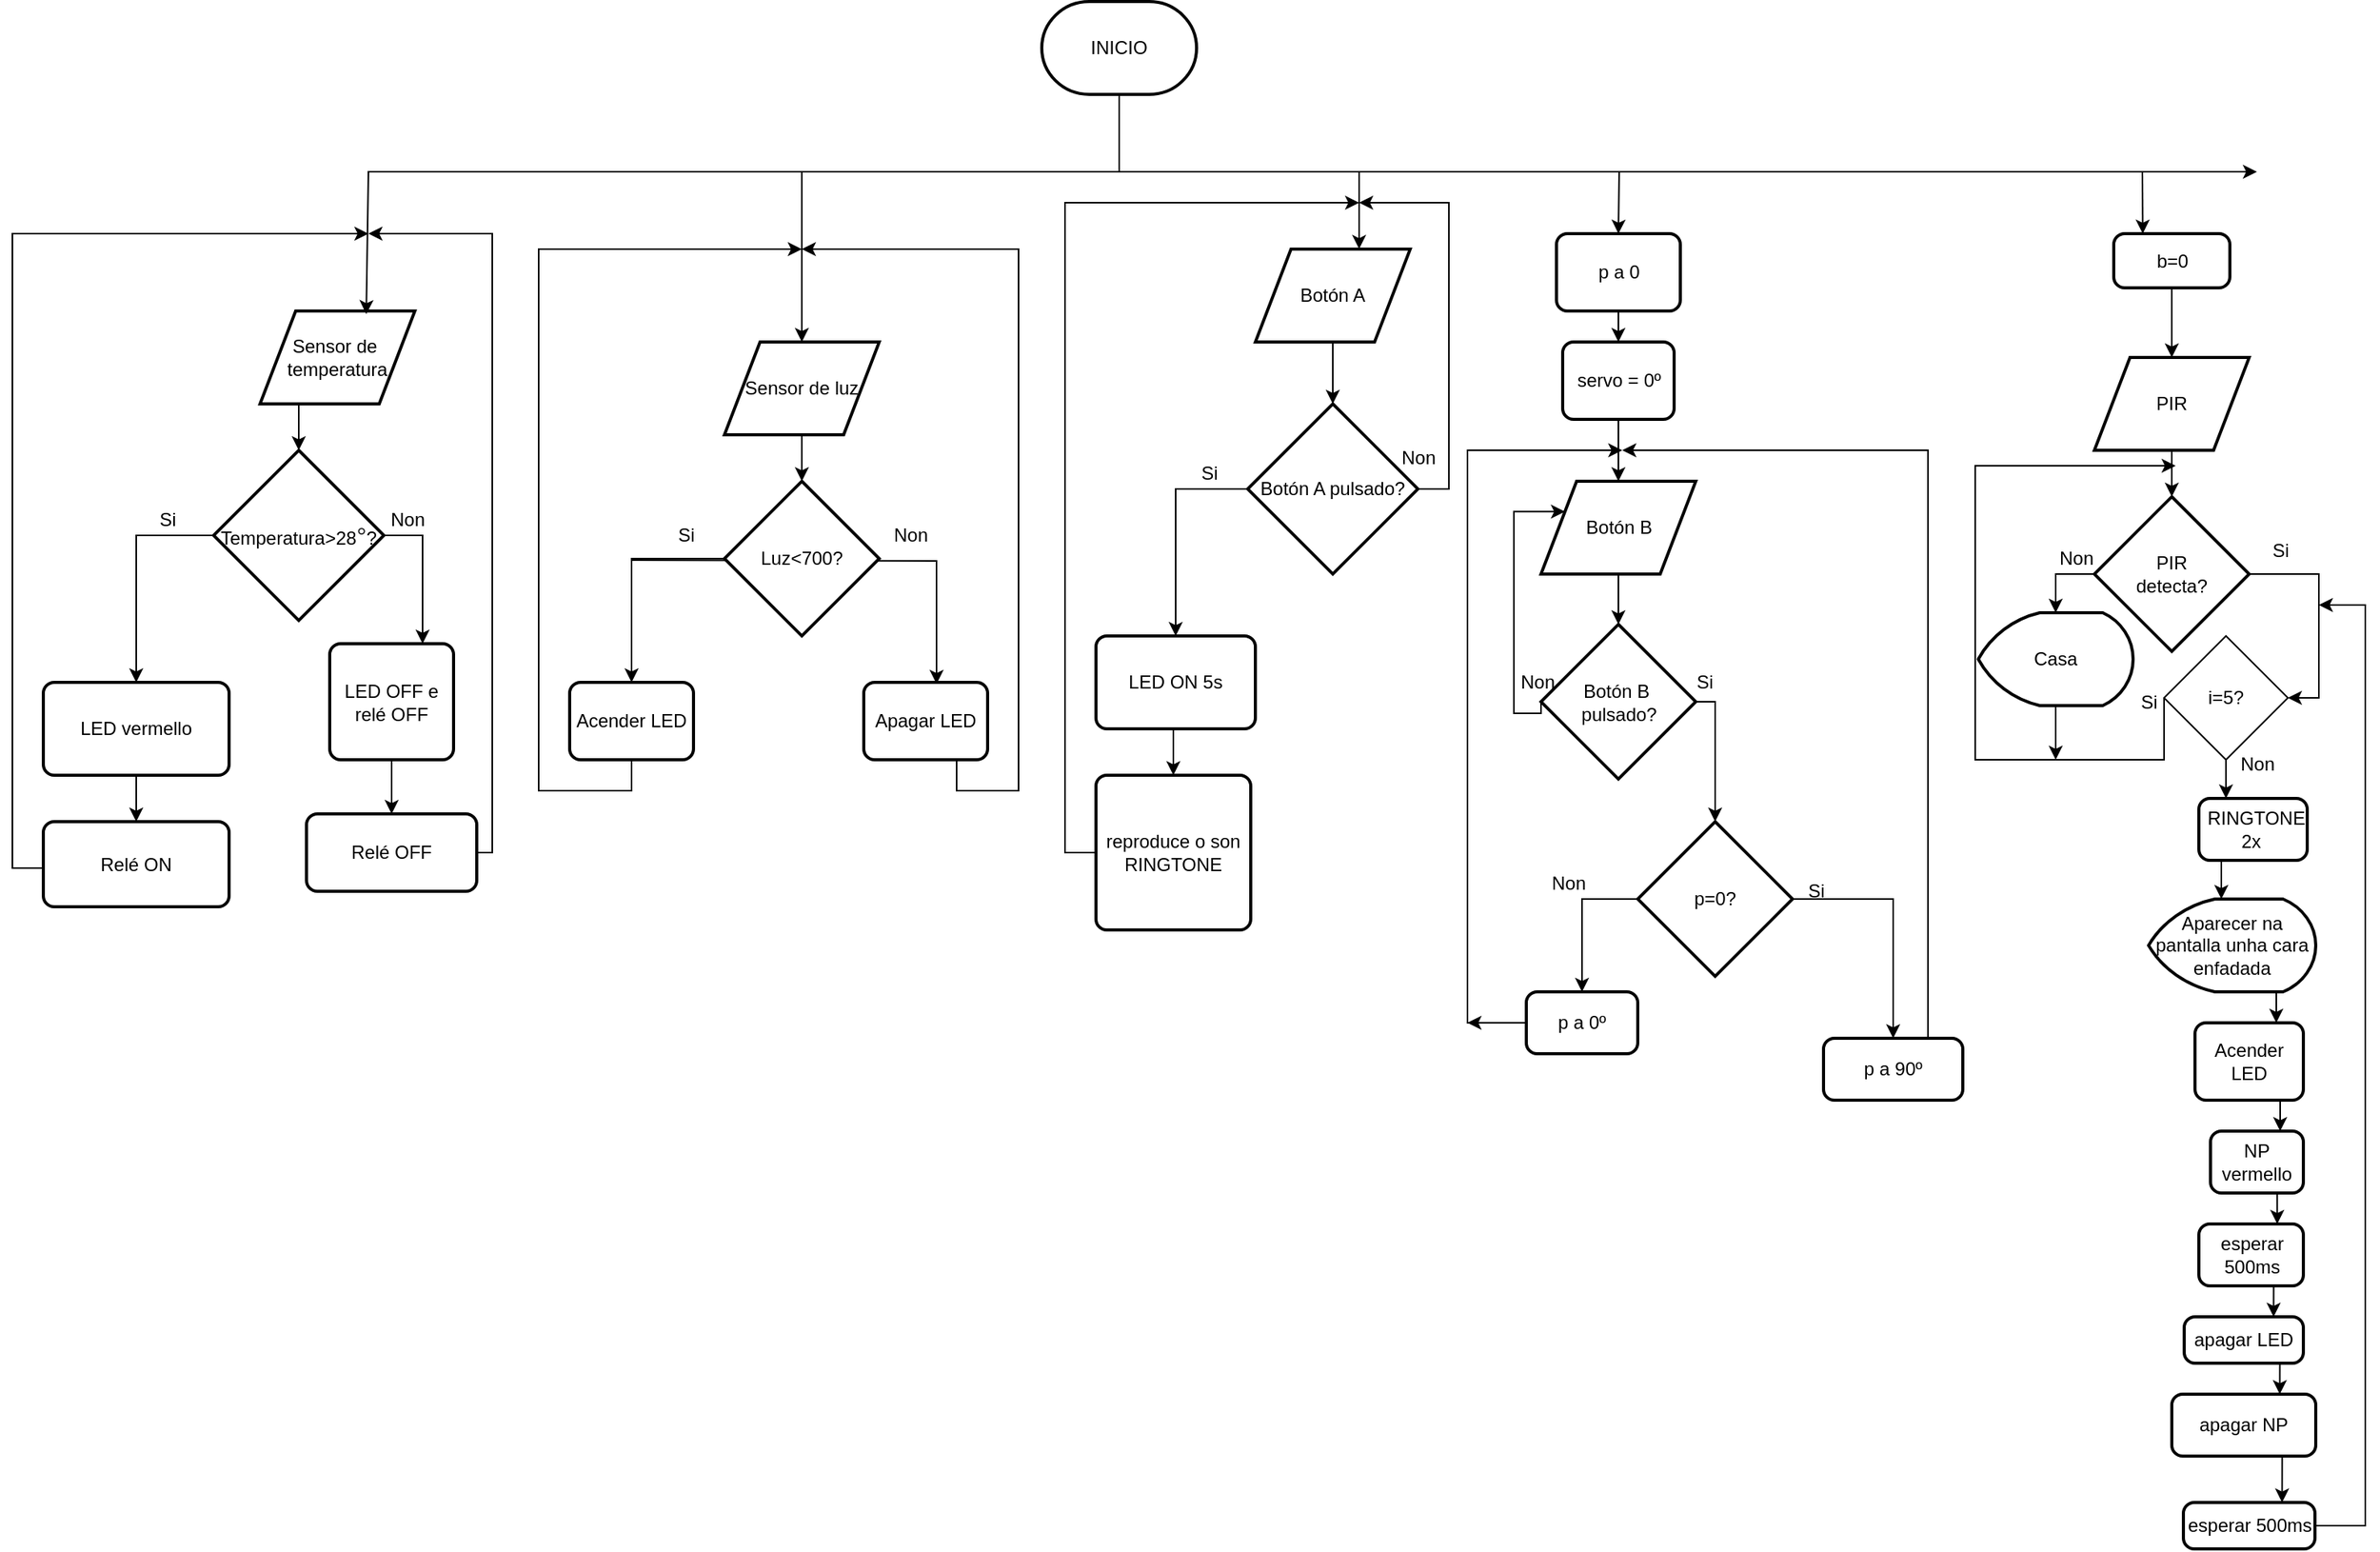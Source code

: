 <mxfile version="27.0.5">
  <diagram name="Page-1" id="KyqGEi8B41C6Mj7iuHl9">
    <mxGraphModel dx="1360" dy="793" grid="1" gridSize="10" guides="1" tooltips="1" connect="1" arrows="1" fold="1" page="1" pageScale="1" pageWidth="1654" pageHeight="1169" math="0" shadow="0">
      <root>
        <mxCell id="0" />
        <mxCell id="1" parent="0" />
        <mxCell id="-vufY55AQejXjVFCei5X-1" value="INICIO" style="strokeWidth=2;html=1;shape=mxgraph.flowchart.terminator;whiteSpace=wrap;" parent="1" vertex="1">
          <mxGeometry x="785" y="10" width="100" height="60" as="geometry" />
        </mxCell>
        <mxCell id="9w9Q5sbjlWEIoFkh7Z5A-24" style="edgeStyle=orthogonalEdgeStyle;rounded=0;orthogonalLoop=1;jettySize=auto;html=1;exitX=0.5;exitY=1;exitDx=0;exitDy=0;" parent="1" source="-vufY55AQejXjVFCei5X-2" edge="1">
          <mxGeometry relative="1" as="geometry">
            <mxPoint x="630" y="170" as="targetPoint" />
            <Array as="points">
              <mxPoint x="520" y="520" />
              <mxPoint x="460" y="520" />
              <mxPoint x="460" y="170" />
              <mxPoint x="592" y="170" />
            </Array>
          </mxGeometry>
        </mxCell>
        <mxCell id="-vufY55AQejXjVFCei5X-2" value="Acender LED" style="rounded=1;whiteSpace=wrap;html=1;absoluteArcSize=1;arcSize=14;strokeWidth=2;" parent="1" vertex="1">
          <mxGeometry x="480" y="450" width="80" height="50" as="geometry" />
        </mxCell>
        <mxCell id="-vufY55AQejXjVFCei5X-11" style="edgeStyle=orthogonalEdgeStyle;rounded=0;orthogonalLoop=1;jettySize=auto;html=1;exitX=0.5;exitY=1;exitDx=0;exitDy=0;" parent="1" source="-vufY55AQejXjVFCei5X-4" target="-vufY55AQejXjVFCei5X-5" edge="1">
          <mxGeometry relative="1" as="geometry" />
        </mxCell>
        <mxCell id="-vufY55AQejXjVFCei5X-4" value="&lt;div&gt;Sensor de luz&lt;/div&gt;" style="shape=parallelogram;html=1;strokeWidth=2;perimeter=parallelogramPerimeter;whiteSpace=wrap;rounded=1;arcSize=0;size=0.23;" parent="1" vertex="1">
          <mxGeometry x="580" y="230" width="100" height="60" as="geometry" />
        </mxCell>
        <mxCell id="-vufY55AQejXjVFCei5X-12" style="edgeStyle=orthogonalEdgeStyle;rounded=0;orthogonalLoop=1;jettySize=auto;html=1;entryX=0.588;entryY=0.02;entryDx=0;entryDy=0;entryPerimeter=0;" parent="1" target="-vufY55AQejXjVFCei5X-15" edge="1">
          <mxGeometry relative="1" as="geometry">
            <mxPoint x="720" y="440" as="targetPoint" />
            <mxPoint x="520" y="371" as="sourcePoint" />
          </mxGeometry>
        </mxCell>
        <mxCell id="-vufY55AQejXjVFCei5X-24" style="edgeStyle=orthogonalEdgeStyle;rounded=0;orthogonalLoop=1;jettySize=auto;html=1;exitX=0;exitY=0.5;exitDx=0;exitDy=0;exitPerimeter=0;entryX=0.5;entryY=0;entryDx=0;entryDy=0;" parent="1" source="-vufY55AQejXjVFCei5X-5" target="-vufY55AQejXjVFCei5X-2" edge="1">
          <mxGeometry relative="1" as="geometry" />
        </mxCell>
        <mxCell id="-vufY55AQejXjVFCei5X-5" value="Luz&amp;lt;700?" style="strokeWidth=2;html=1;shape=mxgraph.flowchart.decision;whiteSpace=wrap;" parent="1" vertex="1">
          <mxGeometry x="580" y="320" width="100" height="100" as="geometry" />
        </mxCell>
        <mxCell id="-vufY55AQejXjVFCei5X-7" value="Si" style="text;html=1;align=center;verticalAlign=middle;resizable=0;points=[];autosize=1;strokeColor=none;fillColor=none;" parent="1" vertex="1">
          <mxGeometry x="540" y="340" width="30" height="30" as="geometry" />
        </mxCell>
        <mxCell id="-vufY55AQejXjVFCei5X-14" value="Non" style="text;html=1;align=center;verticalAlign=middle;resizable=0;points=[];autosize=1;strokeColor=none;fillColor=none;" parent="1" vertex="1">
          <mxGeometry x="675" y="340" width="50" height="30" as="geometry" />
        </mxCell>
        <mxCell id="9w9Q5sbjlWEIoFkh7Z5A-3" style="edgeStyle=orthogonalEdgeStyle;rounded=0;orthogonalLoop=1;jettySize=auto;html=1;exitX=0.75;exitY=1;exitDx=0;exitDy=0;" parent="1" source="-vufY55AQejXjVFCei5X-15" edge="1">
          <mxGeometry relative="1" as="geometry">
            <mxPoint x="630" y="170" as="targetPoint" />
            <Array as="points">
              <mxPoint x="730" y="520" />
              <mxPoint x="770" y="520" />
              <mxPoint x="770" y="170" />
            </Array>
          </mxGeometry>
        </mxCell>
        <mxCell id="-vufY55AQejXjVFCei5X-15" value="Apagar LED" style="rounded=1;whiteSpace=wrap;html=1;absoluteArcSize=1;arcSize=14;strokeWidth=2;" parent="1" vertex="1">
          <mxGeometry x="670" y="450" width="80" height="50" as="geometry" />
        </mxCell>
        <mxCell id="-vufY55AQejXjVFCei5X-19" value="&lt;div&gt;Sensor de&amp;nbsp;&lt;/div&gt;&lt;div&gt;temperatura&lt;/div&gt;" style="shape=parallelogram;html=1;strokeWidth=2;perimeter=parallelogramPerimeter;whiteSpace=wrap;rounded=1;arcSize=0;size=0.23;" parent="1" vertex="1">
          <mxGeometry x="280" y="210" width="100" height="60" as="geometry" />
        </mxCell>
        <mxCell id="-vufY55AQejXjVFCei5X-23" value="" style="endArrow=classic;html=1;rounded=0;entryX=0.686;entryY=0.033;entryDx=0;entryDy=0;entryPerimeter=0;exitX=0.5;exitY=1;exitDx=0;exitDy=0;exitPerimeter=0;" parent="1" source="-vufY55AQejXjVFCei5X-1" target="-vufY55AQejXjVFCei5X-19" edge="1">
          <mxGeometry width="50" height="50" relative="1" as="geometry">
            <mxPoint x="835" y="120" as="sourcePoint" />
            <mxPoint x="460" y="170" as="targetPoint" />
            <Array as="points">
              <mxPoint x="835" y="120" />
              <mxPoint x="350" y="120" />
            </Array>
          </mxGeometry>
        </mxCell>
        <mxCell id="9w9Q5sbjlWEIoFkh7Z5A-10" style="edgeStyle=orthogonalEdgeStyle;rounded=0;orthogonalLoop=1;jettySize=auto;html=1;exitX=0;exitY=0.5;exitDx=0;exitDy=0;exitPerimeter=0;entryX=0.5;entryY=0;entryDx=0;entryDy=0;" parent="1" source="9w9Q5sbjlWEIoFkh7Z5A-4" target="9w9Q5sbjlWEIoFkh7Z5A-6" edge="1">
          <mxGeometry relative="1" as="geometry" />
        </mxCell>
        <mxCell id="9w9Q5sbjlWEIoFkh7Z5A-12" style="edgeStyle=orthogonalEdgeStyle;rounded=0;orthogonalLoop=1;jettySize=auto;html=1;exitX=1;exitY=0.5;exitDx=0;exitDy=0;" parent="1" source="lRxe8HQl1JGQCVjmyw2J-1" edge="1">
          <mxGeometry relative="1" as="geometry">
            <mxPoint x="350" y="160" as="targetPoint" />
            <mxPoint x="410" y="450" as="sourcePoint" />
            <Array as="points">
              <mxPoint x="430" y="160" />
            </Array>
          </mxGeometry>
        </mxCell>
        <mxCell id="9w9Q5sbjlWEIoFkh7Z5A-35" style="edgeStyle=orthogonalEdgeStyle;rounded=0;orthogonalLoop=1;jettySize=auto;html=1;exitX=1;exitY=0.5;exitDx=0;exitDy=0;exitPerimeter=0;entryX=0.75;entryY=0;entryDx=0;entryDy=0;" parent="1" source="9w9Q5sbjlWEIoFkh7Z5A-4" target="9w9Q5sbjlWEIoFkh7Z5A-31" edge="1">
          <mxGeometry relative="1" as="geometry" />
        </mxCell>
        <mxCell id="9w9Q5sbjlWEIoFkh7Z5A-4" value="Temperatura&amp;gt;28&lt;span style=&quot;color: rgb(32, 33, 34); font-family: sans-serif; font-size: 16px; text-align: start; background-color: rgb(255, 255, 255);&quot;&gt;°&lt;/span&gt;?" style="strokeWidth=2;html=1;shape=mxgraph.flowchart.decision;whiteSpace=wrap;" parent="1" vertex="1">
          <mxGeometry x="250" y="300" width="110" height="110" as="geometry" />
        </mxCell>
        <mxCell id="9w9Q5sbjlWEIoFkh7Z5A-5" style="edgeStyle=orthogonalEdgeStyle;rounded=0;orthogonalLoop=1;jettySize=auto;html=1;exitX=0.25;exitY=1;exitDx=0;exitDy=0;entryX=0.5;entryY=0;entryDx=0;entryDy=0;entryPerimeter=0;" parent="1" source="-vufY55AQejXjVFCei5X-19" target="9w9Q5sbjlWEIoFkh7Z5A-4" edge="1">
          <mxGeometry relative="1" as="geometry" />
        </mxCell>
        <mxCell id="9w9Q5sbjlWEIoFkh7Z5A-23" style="edgeStyle=orthogonalEdgeStyle;rounded=0;orthogonalLoop=1;jettySize=auto;html=1;exitX=0;exitY=0.5;exitDx=0;exitDy=0;" parent="1" source="9w9Q5sbjlWEIoFkh7Z5A-32" edge="1">
          <mxGeometry relative="1" as="geometry">
            <mxPoint x="120" y="540" as="sourcePoint" />
            <mxPoint x="350" y="160" as="targetPoint" />
            <Array as="points">
              <mxPoint x="140" y="570" />
              <mxPoint x="120" y="570" />
              <mxPoint x="120" y="160" />
            </Array>
          </mxGeometry>
        </mxCell>
        <mxCell id="9w9Q5sbjlWEIoFkh7Z5A-34" style="edgeStyle=orthogonalEdgeStyle;rounded=0;orthogonalLoop=1;jettySize=auto;html=1;exitX=0.5;exitY=1;exitDx=0;exitDy=0;entryX=0.5;entryY=0;entryDx=0;entryDy=0;" parent="1" source="9w9Q5sbjlWEIoFkh7Z5A-6" target="9w9Q5sbjlWEIoFkh7Z5A-32" edge="1">
          <mxGeometry relative="1" as="geometry" />
        </mxCell>
        <mxCell id="9w9Q5sbjlWEIoFkh7Z5A-6" value="LED vermello" style="rounded=1;whiteSpace=wrap;html=1;absoluteArcSize=1;arcSize=14;strokeWidth=2;" parent="1" vertex="1">
          <mxGeometry x="140" y="450" width="120" height="60" as="geometry" />
        </mxCell>
        <mxCell id="9w9Q5sbjlWEIoFkh7Z5A-11" value="Si" style="text;html=1;align=center;verticalAlign=middle;resizable=0;points=[];autosize=1;strokeColor=none;fillColor=none;" parent="1" vertex="1">
          <mxGeometry x="205" y="330" width="30" height="30" as="geometry" />
        </mxCell>
        <mxCell id="9w9Q5sbjlWEIoFkh7Z5A-13" value="Non" style="text;html=1;align=center;verticalAlign=middle;resizable=0;points=[];autosize=1;strokeColor=none;fillColor=none;" parent="1" vertex="1">
          <mxGeometry x="350" y="330" width="50" height="30" as="geometry" />
        </mxCell>
        <mxCell id="9w9Q5sbjlWEIoFkh7Z5A-14" value="" style="endArrow=classic;html=1;rounded=0;edgeStyle=orthogonalEdgeStyle;entryX=0.669;entryY=-0.001;entryDx=0;entryDy=0;entryPerimeter=0;" parent="1" target="9w9Q5sbjlWEIoFkh7Z5A-16" edge="1">
          <mxGeometry width="50" height="50" relative="1" as="geometry">
            <mxPoint x="828" y="120" as="sourcePoint" />
            <mxPoint x="943" y="120" as="targetPoint" />
            <Array as="points">
              <mxPoint x="990" y="120" />
              <mxPoint x="990" y="170" />
            </Array>
          </mxGeometry>
        </mxCell>
        <mxCell id="9w9Q5sbjlWEIoFkh7Z5A-16" value="Botón A" style="shape=parallelogram;html=1;strokeWidth=2;perimeter=parallelogramPerimeter;whiteSpace=wrap;rounded=1;arcSize=0;size=0.23;" parent="1" vertex="1">
          <mxGeometry x="923" y="170" width="100" height="60" as="geometry" />
        </mxCell>
        <mxCell id="9w9Q5sbjlWEIoFkh7Z5A-21" style="edgeStyle=orthogonalEdgeStyle;rounded=0;orthogonalLoop=1;jettySize=auto;html=1;exitX=0;exitY=0.5;exitDx=0;exitDy=0;exitPerimeter=0;entryX=0.5;entryY=0;entryDx=0;entryDy=0;" parent="1" source="9w9Q5sbjlWEIoFkh7Z5A-18" target="9w9Q5sbjlWEIoFkh7Z5A-20" edge="1">
          <mxGeometry relative="1" as="geometry" />
        </mxCell>
        <mxCell id="9w9Q5sbjlWEIoFkh7Z5A-25" style="edgeStyle=orthogonalEdgeStyle;rounded=0;orthogonalLoop=1;jettySize=auto;html=1;exitX=1;exitY=0.5;exitDx=0;exitDy=0;exitPerimeter=0;" parent="1" source="9w9Q5sbjlWEIoFkh7Z5A-18" edge="1">
          <mxGeometry relative="1" as="geometry">
            <mxPoint x="990" y="140" as="targetPoint" />
            <Array as="points">
              <mxPoint x="1048" y="325" />
              <mxPoint x="1048" y="140" />
            </Array>
          </mxGeometry>
        </mxCell>
        <mxCell id="9w9Q5sbjlWEIoFkh7Z5A-18" value="Botón A pulsado?" style="strokeWidth=2;html=1;shape=mxgraph.flowchart.decision;whiteSpace=wrap;" parent="1" vertex="1">
          <mxGeometry x="918" y="270" width="110" height="110" as="geometry" />
        </mxCell>
        <mxCell id="9w9Q5sbjlWEIoFkh7Z5A-19" style="edgeStyle=orthogonalEdgeStyle;rounded=0;orthogonalLoop=1;jettySize=auto;html=1;exitX=0.5;exitY=1;exitDx=0;exitDy=0;entryX=0.5;entryY=0;entryDx=0;entryDy=0;entryPerimeter=0;" parent="1" source="9w9Q5sbjlWEIoFkh7Z5A-16" target="9w9Q5sbjlWEIoFkh7Z5A-18" edge="1">
          <mxGeometry relative="1" as="geometry" />
        </mxCell>
        <mxCell id="9w9Q5sbjlWEIoFkh7Z5A-26" style="edgeStyle=orthogonalEdgeStyle;rounded=0;orthogonalLoop=1;jettySize=auto;html=1;exitX=0;exitY=0.5;exitDx=0;exitDy=0;" parent="1" source="9w9Q5sbjlWEIoFkh7Z5A-30" edge="1">
          <mxGeometry relative="1" as="geometry">
            <mxPoint x="990" y="140" as="targetPoint" />
            <Array as="points">
              <mxPoint x="800" y="560" />
              <mxPoint x="800" y="140" />
            </Array>
          </mxGeometry>
        </mxCell>
        <mxCell id="9w9Q5sbjlWEIoFkh7Z5A-36" style="edgeStyle=orthogonalEdgeStyle;rounded=0;orthogonalLoop=1;jettySize=auto;html=1;exitX=0.5;exitY=1;exitDx=0;exitDy=0;entryX=0.5;entryY=0;entryDx=0;entryDy=0;" parent="1" source="9w9Q5sbjlWEIoFkh7Z5A-20" target="9w9Q5sbjlWEIoFkh7Z5A-30" edge="1">
          <mxGeometry relative="1" as="geometry" />
        </mxCell>
        <mxCell id="9w9Q5sbjlWEIoFkh7Z5A-20" value="LED ON 5s" style="rounded=1;whiteSpace=wrap;html=1;absoluteArcSize=1;arcSize=14;strokeWidth=2;" parent="1" vertex="1">
          <mxGeometry x="820" y="420" width="103" height="60" as="geometry" />
        </mxCell>
        <mxCell id="9w9Q5sbjlWEIoFkh7Z5A-22" value="Si" style="text;html=1;align=center;verticalAlign=middle;resizable=0;points=[];autosize=1;strokeColor=none;fillColor=none;" parent="1" vertex="1">
          <mxGeometry x="878" y="300" width="30" height="30" as="geometry" />
        </mxCell>
        <mxCell id="9w9Q5sbjlWEIoFkh7Z5A-27" value="Non" style="text;html=1;align=center;verticalAlign=middle;resizable=0;points=[];autosize=1;strokeColor=none;fillColor=none;" parent="1" vertex="1">
          <mxGeometry x="1003" y="290" width="50" height="30" as="geometry" />
        </mxCell>
        <mxCell id="9w9Q5sbjlWEIoFkh7Z5A-28" value="" style="endArrow=classic;html=1;rounded=0;entryX=0.5;entryY=0;entryDx=0;entryDy=0;" parent="1" target="-vufY55AQejXjVFCei5X-4" edge="1">
          <mxGeometry width="50" height="50" relative="1" as="geometry">
            <mxPoint x="630" y="120" as="sourcePoint" />
            <mxPoint x="780" y="210" as="targetPoint" />
          </mxGeometry>
        </mxCell>
        <mxCell id="9w9Q5sbjlWEIoFkh7Z5A-30" value="reproduce o son RINGTONE" style="rounded=1;whiteSpace=wrap;html=1;absoluteArcSize=1;arcSize=14;strokeWidth=2;" parent="1" vertex="1">
          <mxGeometry x="820" y="510" width="100" height="100" as="geometry" />
        </mxCell>
        <mxCell id="lRxe8HQl1JGQCVjmyw2J-2" style="edgeStyle=orthogonalEdgeStyle;rounded=0;orthogonalLoop=1;jettySize=auto;html=1;exitX=0.5;exitY=1;exitDx=0;exitDy=0;entryX=0.5;entryY=0;entryDx=0;entryDy=0;" parent="1" source="9w9Q5sbjlWEIoFkh7Z5A-31" target="lRxe8HQl1JGQCVjmyw2J-1" edge="1">
          <mxGeometry relative="1" as="geometry" />
        </mxCell>
        <mxCell id="9w9Q5sbjlWEIoFkh7Z5A-31" value="LED OFF e relé OFF" style="rounded=1;whiteSpace=wrap;html=1;absoluteArcSize=1;arcSize=14;strokeWidth=2;" parent="1" vertex="1">
          <mxGeometry x="325" y="425" width="80" height="75" as="geometry" />
        </mxCell>
        <mxCell id="9w9Q5sbjlWEIoFkh7Z5A-32" value="&lt;div&gt;Relé ON&lt;/div&gt;" style="rounded=1;whiteSpace=wrap;html=1;absoluteArcSize=1;arcSize=14;strokeWidth=2;" parent="1" vertex="1">
          <mxGeometry x="140" y="540" width="120" height="55" as="geometry" />
        </mxCell>
        <mxCell id="lRxe8HQl1JGQCVjmyw2J-1" value="Relé OFF" style="rounded=1;whiteSpace=wrap;html=1;absoluteArcSize=1;arcSize=14;strokeWidth=2;" parent="1" vertex="1">
          <mxGeometry x="310" y="535" width="110" height="50" as="geometry" />
        </mxCell>
        <mxCell id="W9hbF1R6x8qX6uRaWupD-9" value="" style="endArrow=classic;html=1;rounded=0;entryX=0.5;entryY=0;entryDx=0;entryDy=0;" parent="1" target="CSXq6zceM_N9ux1u6pRN-1" edge="1">
          <mxGeometry width="50" height="50" relative="1" as="geometry">
            <mxPoint x="990" y="120" as="sourcePoint" />
            <mxPoint x="1155" y="170" as="targetPoint" />
            <Array as="points">
              <mxPoint x="1158" y="120" />
            </Array>
          </mxGeometry>
        </mxCell>
        <mxCell id="cJecQcQjMjEufNNMc6uH-2" style="edgeStyle=orthogonalEdgeStyle;rounded=0;orthogonalLoop=1;jettySize=auto;html=1;exitX=0.5;exitY=1;exitDx=0;exitDy=0;entryX=0.5;entryY=0;entryDx=0;entryDy=0;" parent="1" source="CSXq6zceM_N9ux1u6pRN-1" target="cJecQcQjMjEufNNMc6uH-1" edge="1">
          <mxGeometry relative="1" as="geometry" />
        </mxCell>
        <mxCell id="CSXq6zceM_N9ux1u6pRN-1" value="p a 0" style="rounded=1;whiteSpace=wrap;html=1;absoluteArcSize=1;arcSize=14;strokeWidth=2;" parent="1" vertex="1">
          <mxGeometry x="1117.5" y="160" width="80" height="50" as="geometry" />
        </mxCell>
        <mxCell id="CSXq6zceM_N9ux1u6pRN-10" value="Non" style="text;html=1;align=center;verticalAlign=middle;resizable=0;points=[];autosize=1;strokeColor=none;fillColor=none;" parent="1" vertex="1">
          <mxGeometry x="1080" y="435" width="50" height="30" as="geometry" />
        </mxCell>
        <mxCell id="CSXq6zceM_N9ux1u6pRN-11" value="Si" style="text;html=1;align=center;verticalAlign=middle;resizable=0;points=[];autosize=1;strokeColor=none;fillColor=none;" parent="1" vertex="1">
          <mxGeometry x="1197.5" y="435" width="30" height="30" as="geometry" />
        </mxCell>
        <mxCell id="CSXq6zceM_N9ux1u6pRN-20" style="edgeStyle=orthogonalEdgeStyle;rounded=0;orthogonalLoop=1;jettySize=auto;html=1;exitX=1;exitY=0.5;exitDx=0;exitDy=0;exitPerimeter=0;entryX=0.5;entryY=0;entryDx=0;entryDy=0;entryPerimeter=0;" parent="1" source="CSXq6zceM_N9ux1u6pRN-14" target="CSXq6zceM_N9ux1u6pRN-21" edge="1">
          <mxGeometry relative="1" as="geometry">
            <mxPoint x="1250" y="540" as="targetPoint" />
            <Array as="points">
              <mxPoint x="1220" y="463" />
              <mxPoint x="1220" y="540" />
            </Array>
          </mxGeometry>
        </mxCell>
        <mxCell id="CSXq6zceM_N9ux1u6pRN-23" style="edgeStyle=orthogonalEdgeStyle;rounded=0;orthogonalLoop=1;jettySize=auto;html=1;exitX=0;exitY=0.5;exitDx=0;exitDy=0;exitPerimeter=0;entryX=0;entryY=0.25;entryDx=0;entryDy=0;" parent="1" source="CSXq6zceM_N9ux1u6pRN-14" target="CSXq6zceM_N9ux1u6pRN-17" edge="1">
          <mxGeometry relative="1" as="geometry">
            <mxPoint x="1170" y="300" as="targetPoint" />
            <Array as="points">
              <mxPoint x="1108" y="470" />
              <mxPoint x="1090" y="470" />
              <mxPoint x="1090" y="340" />
            </Array>
          </mxGeometry>
        </mxCell>
        <mxCell id="CSXq6zceM_N9ux1u6pRN-14" value="Botón B&amp;nbsp;&lt;div&gt;pulsado?&lt;/div&gt;" style="strokeWidth=2;html=1;shape=mxgraph.flowchart.decision;whiteSpace=wrap;" parent="1" vertex="1">
          <mxGeometry x="1107.5" y="412.5" width="100" height="100" as="geometry" />
        </mxCell>
        <mxCell id="CSXq6zceM_N9ux1u6pRN-17" value="Botón B" style="shape=parallelogram;html=1;strokeWidth=2;perimeter=parallelogramPerimeter;whiteSpace=wrap;rounded=1;arcSize=0;size=0.23;" parent="1" vertex="1">
          <mxGeometry x="1107.5" y="320" width="100" height="60" as="geometry" />
        </mxCell>
        <mxCell id="CSXq6zceM_N9ux1u6pRN-19" style="edgeStyle=orthogonalEdgeStyle;rounded=0;orthogonalLoop=1;jettySize=auto;html=1;exitX=0.5;exitY=1;exitDx=0;exitDy=0;entryX=0.5;entryY=0;entryDx=0;entryDy=0;entryPerimeter=0;" parent="1" source="CSXq6zceM_N9ux1u6pRN-17" target="CSXq6zceM_N9ux1u6pRN-14" edge="1">
          <mxGeometry relative="1" as="geometry" />
        </mxCell>
        <mxCell id="CSXq6zceM_N9ux1u6pRN-22" style="edgeStyle=orthogonalEdgeStyle;rounded=0;orthogonalLoop=1;jettySize=auto;html=1;exitX=1;exitY=0.5;exitDx=0;exitDy=0;exitPerimeter=0;entryX=0.5;entryY=0;entryDx=0;entryDy=0;" parent="1" source="CSXq6zceM_N9ux1u6pRN-21" target="CSXq6zceM_N9ux1u6pRN-26" edge="1">
          <mxGeometry relative="1" as="geometry">
            <mxPoint x="1300" y="660" as="targetPoint" />
            <Array as="points">
              <mxPoint x="1335" y="590" />
            </Array>
          </mxGeometry>
        </mxCell>
        <mxCell id="i7zclb9xwEqO1pH5dlS5-2" style="edgeStyle=orthogonalEdgeStyle;rounded=0;orthogonalLoop=1;jettySize=auto;html=1;exitX=0;exitY=0.5;exitDx=0;exitDy=0;exitPerimeter=0;entryX=0.5;entryY=0;entryDx=0;entryDy=0;" parent="1" source="CSXq6zceM_N9ux1u6pRN-21" target="i7zclb9xwEqO1pH5dlS5-1" edge="1">
          <mxGeometry relative="1" as="geometry">
            <mxPoint x="1125" y="620" as="targetPoint" />
          </mxGeometry>
        </mxCell>
        <mxCell id="CSXq6zceM_N9ux1u6pRN-21" value="p=0?" style="strokeWidth=2;html=1;shape=mxgraph.flowchart.decision;whiteSpace=wrap;" parent="1" vertex="1">
          <mxGeometry x="1170" y="540" width="100" height="100" as="geometry" />
        </mxCell>
        <mxCell id="CSXq6zceM_N9ux1u6pRN-24" value="Si" style="text;html=1;align=center;verticalAlign=middle;resizable=0;points=[];autosize=1;strokeColor=none;fillColor=none;" parent="1" vertex="1">
          <mxGeometry x="1270" y="570" width="30" height="30" as="geometry" />
        </mxCell>
        <mxCell id="CSXq6zceM_N9ux1u6pRN-25" value="Non" style="text;html=1;align=center;verticalAlign=middle;resizable=0;points=[];autosize=1;strokeColor=none;fillColor=none;" parent="1" vertex="1">
          <mxGeometry x="1100" y="565" width="50" height="30" as="geometry" />
        </mxCell>
        <mxCell id="i7zclb9xwEqO1pH5dlS5-6" style="edgeStyle=orthogonalEdgeStyle;rounded=0;orthogonalLoop=1;jettySize=auto;html=1;exitX=0.75;exitY=0;exitDx=0;exitDy=0;" parent="1" source="CSXq6zceM_N9ux1u6pRN-26" edge="1">
          <mxGeometry relative="1" as="geometry">
            <mxPoint x="1160" y="300" as="targetPoint" />
            <Array as="points">
              <mxPoint x="1358" y="300" />
            </Array>
          </mxGeometry>
        </mxCell>
        <mxCell id="CSXq6zceM_N9ux1u6pRN-26" value="p a 90º" style="rounded=1;whiteSpace=wrap;html=1;absoluteArcSize=1;arcSize=14;strokeWidth=2;" parent="1" vertex="1">
          <mxGeometry x="1290" y="680" width="90" height="40" as="geometry" />
        </mxCell>
        <mxCell id="kLhJCPL_ZxocsiZe3DG--5" style="edgeStyle=orthogonalEdgeStyle;rounded=0;orthogonalLoop=1;jettySize=auto;html=1;exitX=0.5;exitY=1;exitDx=0;exitDy=0;entryX=0.5;entryY=0;entryDx=0;entryDy=0;" parent="1" source="CSXq6zceM_N9ux1u6pRN-27" target="CSXq6zceM_N9ux1u6pRN-29" edge="1">
          <mxGeometry relative="1" as="geometry" />
        </mxCell>
        <mxCell id="CSXq6zceM_N9ux1u6pRN-27" value="b=0" style="rounded=1;whiteSpace=wrap;html=1;absoluteArcSize=1;arcSize=14;strokeWidth=2;" parent="1" vertex="1">
          <mxGeometry x="1477.5" y="160" width="75" height="35" as="geometry" />
        </mxCell>
        <mxCell id="CSXq6zceM_N9ux1u6pRN-28" value="" style="endArrow=classic;html=1;rounded=0;" parent="1" edge="1">
          <mxGeometry width="50" height="50" relative="1" as="geometry">
            <mxPoint x="1150" y="120" as="sourcePoint" />
            <mxPoint x="1570" y="120" as="targetPoint" />
            <Array as="points">
              <mxPoint x="1335" y="120" />
            </Array>
          </mxGeometry>
        </mxCell>
        <mxCell id="CSXq6zceM_N9ux1u6pRN-29" value="PIR" style="shape=parallelogram;html=1;strokeWidth=2;perimeter=parallelogramPerimeter;whiteSpace=wrap;rounded=1;arcSize=0;size=0.23;" parent="1" vertex="1">
          <mxGeometry x="1465" y="240" width="100" height="60" as="geometry" />
        </mxCell>
        <mxCell id="d81K9UBhwOvZgmSDF5Cj-9" style="edgeStyle=orthogonalEdgeStyle;rounded=0;orthogonalLoop=1;jettySize=auto;html=1;exitX=1;exitY=0.5;exitDx=0;exitDy=0;exitPerimeter=0;entryX=1;entryY=0.5;entryDx=0;entryDy=0;" parent="1" source="kLhJCPL_ZxocsiZe3DG--1" target="d81K9UBhwOvZgmSDF5Cj-2" edge="1">
          <mxGeometry relative="1" as="geometry" />
        </mxCell>
        <mxCell id="d81K9UBhwOvZgmSDF5Cj-21" style="edgeStyle=orthogonalEdgeStyle;rounded=0;orthogonalLoop=1;jettySize=auto;html=1;exitX=0;exitY=0.5;exitDx=0;exitDy=0;exitPerimeter=0;" parent="1" source="kLhJCPL_ZxocsiZe3DG--1" target="d81K9UBhwOvZgmSDF5Cj-19" edge="1">
          <mxGeometry relative="1" as="geometry" />
        </mxCell>
        <mxCell id="kLhJCPL_ZxocsiZe3DG--1" value="PIR&lt;div&gt;detecta?&lt;/div&gt;" style="strokeWidth=2;html=1;shape=mxgraph.flowchart.decision;whiteSpace=wrap;" parent="1" vertex="1">
          <mxGeometry x="1465" y="330" width="100" height="100" as="geometry" />
        </mxCell>
        <mxCell id="kLhJCPL_ZxocsiZe3DG--6" style="edgeStyle=orthogonalEdgeStyle;rounded=0;orthogonalLoop=1;jettySize=auto;html=1;exitX=0.5;exitY=1;exitDx=0;exitDy=0;entryX=0.5;entryY=0;entryDx=0;entryDy=0;entryPerimeter=0;" parent="1" source="CSXq6zceM_N9ux1u6pRN-29" target="kLhJCPL_ZxocsiZe3DG--1" edge="1">
          <mxGeometry relative="1" as="geometry" />
        </mxCell>
        <mxCell id="i7zclb9xwEqO1pH5dlS5-13" style="edgeStyle=orthogonalEdgeStyle;rounded=0;orthogonalLoop=1;jettySize=auto;html=1;exitX=0;exitY=0.5;exitDx=0;exitDy=0;" parent="1" source="i7zclb9xwEqO1pH5dlS5-1" edge="1">
          <mxGeometry relative="1" as="geometry">
            <mxPoint x="1060" y="670" as="targetPoint" />
          </mxGeometry>
        </mxCell>
        <mxCell id="i7zclb9xwEqO1pH5dlS5-1" value="p a 0º" style="rounded=1;whiteSpace=wrap;html=1;absoluteArcSize=1;arcSize=14;strokeWidth=2;" parent="1" vertex="1">
          <mxGeometry x="1098" y="650" width="72" height="40" as="geometry" />
        </mxCell>
        <mxCell id="i7zclb9xwEqO1pH5dlS5-12" style="edgeStyle=orthogonalEdgeStyle;rounded=0;orthogonalLoop=1;jettySize=auto;html=1;exitX=0;exitY=0.5;exitDx=0;exitDy=0;exitPerimeter=0;" parent="1" edge="1">
          <mxGeometry relative="1" as="geometry">
            <mxPoint x="1160" y="300" as="targetPoint" />
            <Array as="points">
              <mxPoint x="1060" y="670" />
              <mxPoint x="1060" y="300" />
            </Array>
            <mxPoint x="1075" y="670" as="sourcePoint" />
          </mxGeometry>
        </mxCell>
        <mxCell id="i7zclb9xwEqO1pH5dlS5-9" value="" style="endArrow=classic;html=1;rounded=0;entryX=0.25;entryY=0;entryDx=0;entryDy=0;" parent="1" target="CSXq6zceM_N9ux1u6pRN-27" edge="1">
          <mxGeometry width="50" height="50" relative="1" as="geometry">
            <mxPoint x="1496" y="120" as="sourcePoint" />
            <mxPoint x="1550" y="100" as="targetPoint" />
          </mxGeometry>
        </mxCell>
        <mxCell id="i7zclb9xwEqO1pH5dlS5-21" value="Non" style="text;html=1;align=center;verticalAlign=middle;resizable=0;points=[];autosize=1;strokeColor=none;fillColor=none;" parent="1" vertex="1">
          <mxGeometry x="1427.5" y="355" width="50" height="30" as="geometry" />
        </mxCell>
        <mxCell id="i7zclb9xwEqO1pH5dlS5-23" value="&amp;nbsp;RINGTONE&lt;div&gt;2x&amp;nbsp;&lt;/div&gt;" style="rounded=1;whiteSpace=wrap;html=1;absoluteArcSize=1;arcSize=14;strokeWidth=2;" parent="1" vertex="1">
          <mxGeometry x="1532.5" y="525" width="70" height="40" as="geometry" />
        </mxCell>
        <mxCell id="d81K9UBhwOvZgmSDF5Cj-12" style="edgeStyle=orthogonalEdgeStyle;rounded=0;orthogonalLoop=1;jettySize=auto;html=1;exitX=0.75;exitY=1;exitDx=0;exitDy=0;entryX=0.75;entryY=0;entryDx=0;entryDy=0;" parent="1" source="i7zclb9xwEqO1pH5dlS5-33" target="i7zclb9xwEqO1pH5dlS5-34" edge="1">
          <mxGeometry relative="1" as="geometry" />
        </mxCell>
        <mxCell id="i7zclb9xwEqO1pH5dlS5-33" value="Acender LED" style="rounded=1;whiteSpace=wrap;html=1;absoluteArcSize=1;arcSize=14;strokeWidth=2;" parent="1" vertex="1">
          <mxGeometry x="1530" y="670" width="70" height="50" as="geometry" />
        </mxCell>
        <mxCell id="iv6m-2WlOI4TeWNcMpfM-4" style="edgeStyle=orthogonalEdgeStyle;rounded=0;orthogonalLoop=1;jettySize=auto;html=1;exitX=0.75;exitY=1;exitDx=0;exitDy=0;entryX=0.75;entryY=0;entryDx=0;entryDy=0;" parent="1" source="i7zclb9xwEqO1pH5dlS5-34" target="iv6m-2WlOI4TeWNcMpfM-3" edge="1">
          <mxGeometry relative="1" as="geometry" />
        </mxCell>
        <mxCell id="i7zclb9xwEqO1pH5dlS5-34" value="NP vermello" style="rounded=1;whiteSpace=wrap;html=1;absoluteArcSize=1;arcSize=14;strokeWidth=2;" parent="1" vertex="1">
          <mxGeometry x="1540" y="740" width="60" height="40" as="geometry" />
        </mxCell>
        <mxCell id="iv6m-2WlOI4TeWNcMpfM-6" style="edgeStyle=orthogonalEdgeStyle;rounded=0;orthogonalLoop=1;jettySize=auto;html=1;exitX=0.75;exitY=1;exitDx=0;exitDy=0;entryX=0.75;entryY=0;entryDx=0;entryDy=0;" parent="1" source="iv6m-2WlOI4TeWNcMpfM-3" target="iv6m-2WlOI4TeWNcMpfM-5" edge="1">
          <mxGeometry relative="1" as="geometry" />
        </mxCell>
        <mxCell id="iv6m-2WlOI4TeWNcMpfM-3" value="esperar 500ms" style="rounded=1;whiteSpace=wrap;html=1;absoluteArcSize=1;arcSize=14;strokeWidth=2;" parent="1" vertex="1">
          <mxGeometry x="1532.5" y="800" width="67.5" height="40" as="geometry" />
        </mxCell>
        <mxCell id="iv6m-2WlOI4TeWNcMpfM-7" style="edgeStyle=orthogonalEdgeStyle;rounded=0;orthogonalLoop=1;jettySize=auto;html=1;exitX=0.75;exitY=1;exitDx=0;exitDy=0;entryX=0.75;entryY=0;entryDx=0;entryDy=0;" parent="1" source="iv6m-2WlOI4TeWNcMpfM-5" target="iv6m-2WlOI4TeWNcMpfM-8" edge="1">
          <mxGeometry relative="1" as="geometry">
            <mxPoint x="1616" y="980" as="targetPoint" />
          </mxGeometry>
        </mxCell>
        <mxCell id="iv6m-2WlOI4TeWNcMpfM-5" value="apagar LED" style="rounded=1;whiteSpace=wrap;html=1;absoluteArcSize=1;arcSize=14;strokeWidth=2;" parent="1" vertex="1">
          <mxGeometry x="1523" y="860" width="77" height="30" as="geometry" />
        </mxCell>
        <mxCell id="d81K9UBhwOvZgmSDF5Cj-7" style="edgeStyle=orthogonalEdgeStyle;rounded=0;orthogonalLoop=1;jettySize=auto;html=1;exitX=0.75;exitY=1;exitDx=0;exitDy=0;entryX=0.75;entryY=0;entryDx=0;entryDy=0;" parent="1" source="iv6m-2WlOI4TeWNcMpfM-8" target="iv6m-2WlOI4TeWNcMpfM-12" edge="1">
          <mxGeometry relative="1" as="geometry" />
        </mxCell>
        <mxCell id="iv6m-2WlOI4TeWNcMpfM-8" value="apagar NP" style="rounded=1;whiteSpace=wrap;html=1;absoluteArcSize=1;arcSize=14;strokeWidth=2;" parent="1" vertex="1">
          <mxGeometry x="1515" y="910" width="93" height="40" as="geometry" />
        </mxCell>
        <mxCell id="d81K9UBhwOvZgmSDF5Cj-13" style="edgeStyle=orthogonalEdgeStyle;rounded=0;orthogonalLoop=1;jettySize=auto;html=1;exitX=1;exitY=0.5;exitDx=0;exitDy=0;" parent="1" source="iv6m-2WlOI4TeWNcMpfM-12" edge="1">
          <mxGeometry relative="1" as="geometry">
            <mxPoint x="1610" y="400" as="targetPoint" />
            <Array as="points">
              <mxPoint x="1640" y="995" />
              <mxPoint x="1640" y="400" />
            </Array>
          </mxGeometry>
        </mxCell>
        <mxCell id="iv6m-2WlOI4TeWNcMpfM-12" value="esperar 500ms" style="rounded=1;whiteSpace=wrap;html=1;absoluteArcSize=1;arcSize=14;strokeWidth=2;" parent="1" vertex="1">
          <mxGeometry x="1522.5" y="980" width="85" height="30" as="geometry" />
        </mxCell>
        <mxCell id="cJecQcQjMjEufNNMc6uH-3" style="edgeStyle=orthogonalEdgeStyle;rounded=0;orthogonalLoop=1;jettySize=auto;html=1;exitX=0.5;exitY=1;exitDx=0;exitDy=0;entryX=0.5;entryY=0;entryDx=0;entryDy=0;" parent="1" source="cJecQcQjMjEufNNMc6uH-1" target="CSXq6zceM_N9ux1u6pRN-17" edge="1">
          <mxGeometry relative="1" as="geometry" />
        </mxCell>
        <mxCell id="cJecQcQjMjEufNNMc6uH-1" value="servo =&amp;nbsp;0º" style="rounded=1;whiteSpace=wrap;html=1;absoluteArcSize=1;arcSize=14;strokeWidth=2;" parent="1" vertex="1">
          <mxGeometry x="1121.5" y="230" width="72" height="50" as="geometry" />
        </mxCell>
        <mxCell id="d81K9UBhwOvZgmSDF5Cj-1" value="Si" style="text;html=1;align=center;verticalAlign=middle;resizable=0;points=[];autosize=1;strokeColor=none;fillColor=none;" parent="1" vertex="1">
          <mxGeometry x="1570" y="350" width="30" height="30" as="geometry" />
        </mxCell>
        <mxCell id="d81K9UBhwOvZgmSDF5Cj-15" style="edgeStyle=orthogonalEdgeStyle;rounded=0;orthogonalLoop=1;jettySize=auto;html=1;exitX=0.5;exitY=1;exitDx=0;exitDy=0;entryX=0.25;entryY=0;entryDx=0;entryDy=0;" parent="1" source="d81K9UBhwOvZgmSDF5Cj-2" target="i7zclb9xwEqO1pH5dlS5-23" edge="1">
          <mxGeometry relative="1" as="geometry" />
        </mxCell>
        <mxCell id="d81K9UBhwOvZgmSDF5Cj-23" style="edgeStyle=orthogonalEdgeStyle;rounded=0;orthogonalLoop=1;jettySize=auto;html=1;exitX=0;exitY=0.5;exitDx=0;exitDy=0;" parent="1" source="d81K9UBhwOvZgmSDF5Cj-2" edge="1">
          <mxGeometry relative="1" as="geometry">
            <mxPoint x="1517.5" y="310" as="targetPoint" />
            <mxPoint x="1517.5" y="460" as="sourcePoint" />
            <Array as="points">
              <mxPoint x="1510" y="500" />
              <mxPoint x="1388" y="500" />
              <mxPoint x="1388" y="310" />
            </Array>
          </mxGeometry>
        </mxCell>
        <mxCell id="d81K9UBhwOvZgmSDF5Cj-2" value="i=5?" style="rhombus;whiteSpace=wrap;html=1;" parent="1" vertex="1">
          <mxGeometry x="1510" y="420" width="80" height="80" as="geometry" />
        </mxCell>
        <mxCell id="d81K9UBhwOvZgmSDF5Cj-11" style="edgeStyle=orthogonalEdgeStyle;rounded=0;orthogonalLoop=1;jettySize=auto;html=1;exitX=0.5;exitY=1;exitDx=0;exitDy=0;exitPerimeter=0;entryX=0.75;entryY=0;entryDx=0;entryDy=0;" parent="1" target="i7zclb9xwEqO1pH5dlS5-33" edge="1">
          <mxGeometry relative="1" as="geometry">
            <mxPoint x="1580" y="650" as="sourcePoint" />
          </mxGeometry>
        </mxCell>
        <mxCell id="d81K9UBhwOvZgmSDF5Cj-10" style="edgeStyle=orthogonalEdgeStyle;rounded=0;orthogonalLoop=1;jettySize=auto;html=1;exitX=0.25;exitY=1;exitDx=0;exitDy=0;entryX=0.17;entryY=0;entryDx=0;entryDy=0;entryPerimeter=0;" parent="1" source="i7zclb9xwEqO1pH5dlS5-23" edge="1">
          <mxGeometry relative="1" as="geometry">
            <mxPoint x="1547" y="590" as="targetPoint" />
          </mxGeometry>
        </mxCell>
        <mxCell id="d81K9UBhwOvZgmSDF5Cj-16" value="Non" style="text;html=1;align=center;verticalAlign=middle;resizable=0;points=[];autosize=1;strokeColor=none;fillColor=none;" parent="1" vertex="1">
          <mxGeometry x="1545" y="488" width="50" height="30" as="geometry" />
        </mxCell>
        <mxCell id="d81K9UBhwOvZgmSDF5Cj-17" value="Aparecer na pantalla unha cara enfadada" style="strokeWidth=2;html=1;shape=mxgraph.flowchart.display;whiteSpace=wrap;" parent="1" vertex="1">
          <mxGeometry x="1500" y="590" width="108" height="60" as="geometry" />
        </mxCell>
        <mxCell id="d81K9UBhwOvZgmSDF5Cj-24" style="edgeStyle=orthogonalEdgeStyle;rounded=0;orthogonalLoop=1;jettySize=auto;html=1;exitX=0.5;exitY=1;exitDx=0;exitDy=0;exitPerimeter=0;" parent="1" source="d81K9UBhwOvZgmSDF5Cj-19" edge="1">
          <mxGeometry relative="1" as="geometry">
            <mxPoint x="1440" y="500" as="targetPoint" />
          </mxGeometry>
        </mxCell>
        <mxCell id="d81K9UBhwOvZgmSDF5Cj-19" value="Casa" style="strokeWidth=2;html=1;shape=mxgraph.flowchart.display;whiteSpace=wrap;" parent="1" vertex="1">
          <mxGeometry x="1390" y="405" width="100" height="60" as="geometry" />
        </mxCell>
        <mxCell id="d81K9UBhwOvZgmSDF5Cj-25" value="Si" style="text;html=1;align=center;verticalAlign=middle;resizable=0;points=[];autosize=1;strokeColor=none;fillColor=none;" parent="1" vertex="1">
          <mxGeometry x="1485" y="448" width="30" height="30" as="geometry" />
        </mxCell>
      </root>
    </mxGraphModel>
  </diagram>
</mxfile>
